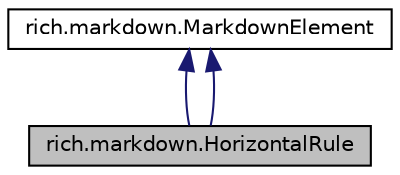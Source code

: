 digraph "rich.markdown.HorizontalRule"
{
 // LATEX_PDF_SIZE
  edge [fontname="Helvetica",fontsize="10",labelfontname="Helvetica",labelfontsize="10"];
  node [fontname="Helvetica",fontsize="10",shape=record];
  Node1 [label="rich.markdown.HorizontalRule",height=0.2,width=0.4,color="black", fillcolor="grey75", style="filled", fontcolor="black",tooltip=" "];
  Node2 -> Node1 [dir="back",color="midnightblue",fontsize="10",style="solid",fontname="Helvetica"];
  Node2 [label="rich.markdown.MarkdownElement",height=0.2,width=0.4,color="black", fillcolor="white", style="filled",URL="$classrich_1_1markdown_1_1MarkdownElement.html",tooltip=" "];
  Node2 -> Node1 [dir="back",color="midnightblue",fontsize="10",style="solid",fontname="Helvetica"];
}
